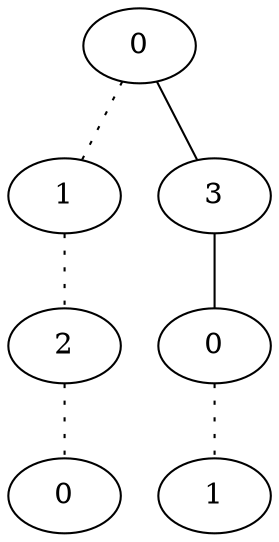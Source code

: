 graph {
a0[label=0];
a1[label=1];
a2[label=2];
a3[label=0];
a4[label=3];
a5[label=0];
a6[label=1];
a0 -- a1 [style=dotted];
a0 -- a4;
a1 -- a2 [style=dotted];
a2 -- a3 [style=dotted];
a4 -- a5;
a5 -- a6 [style=dotted];
}
